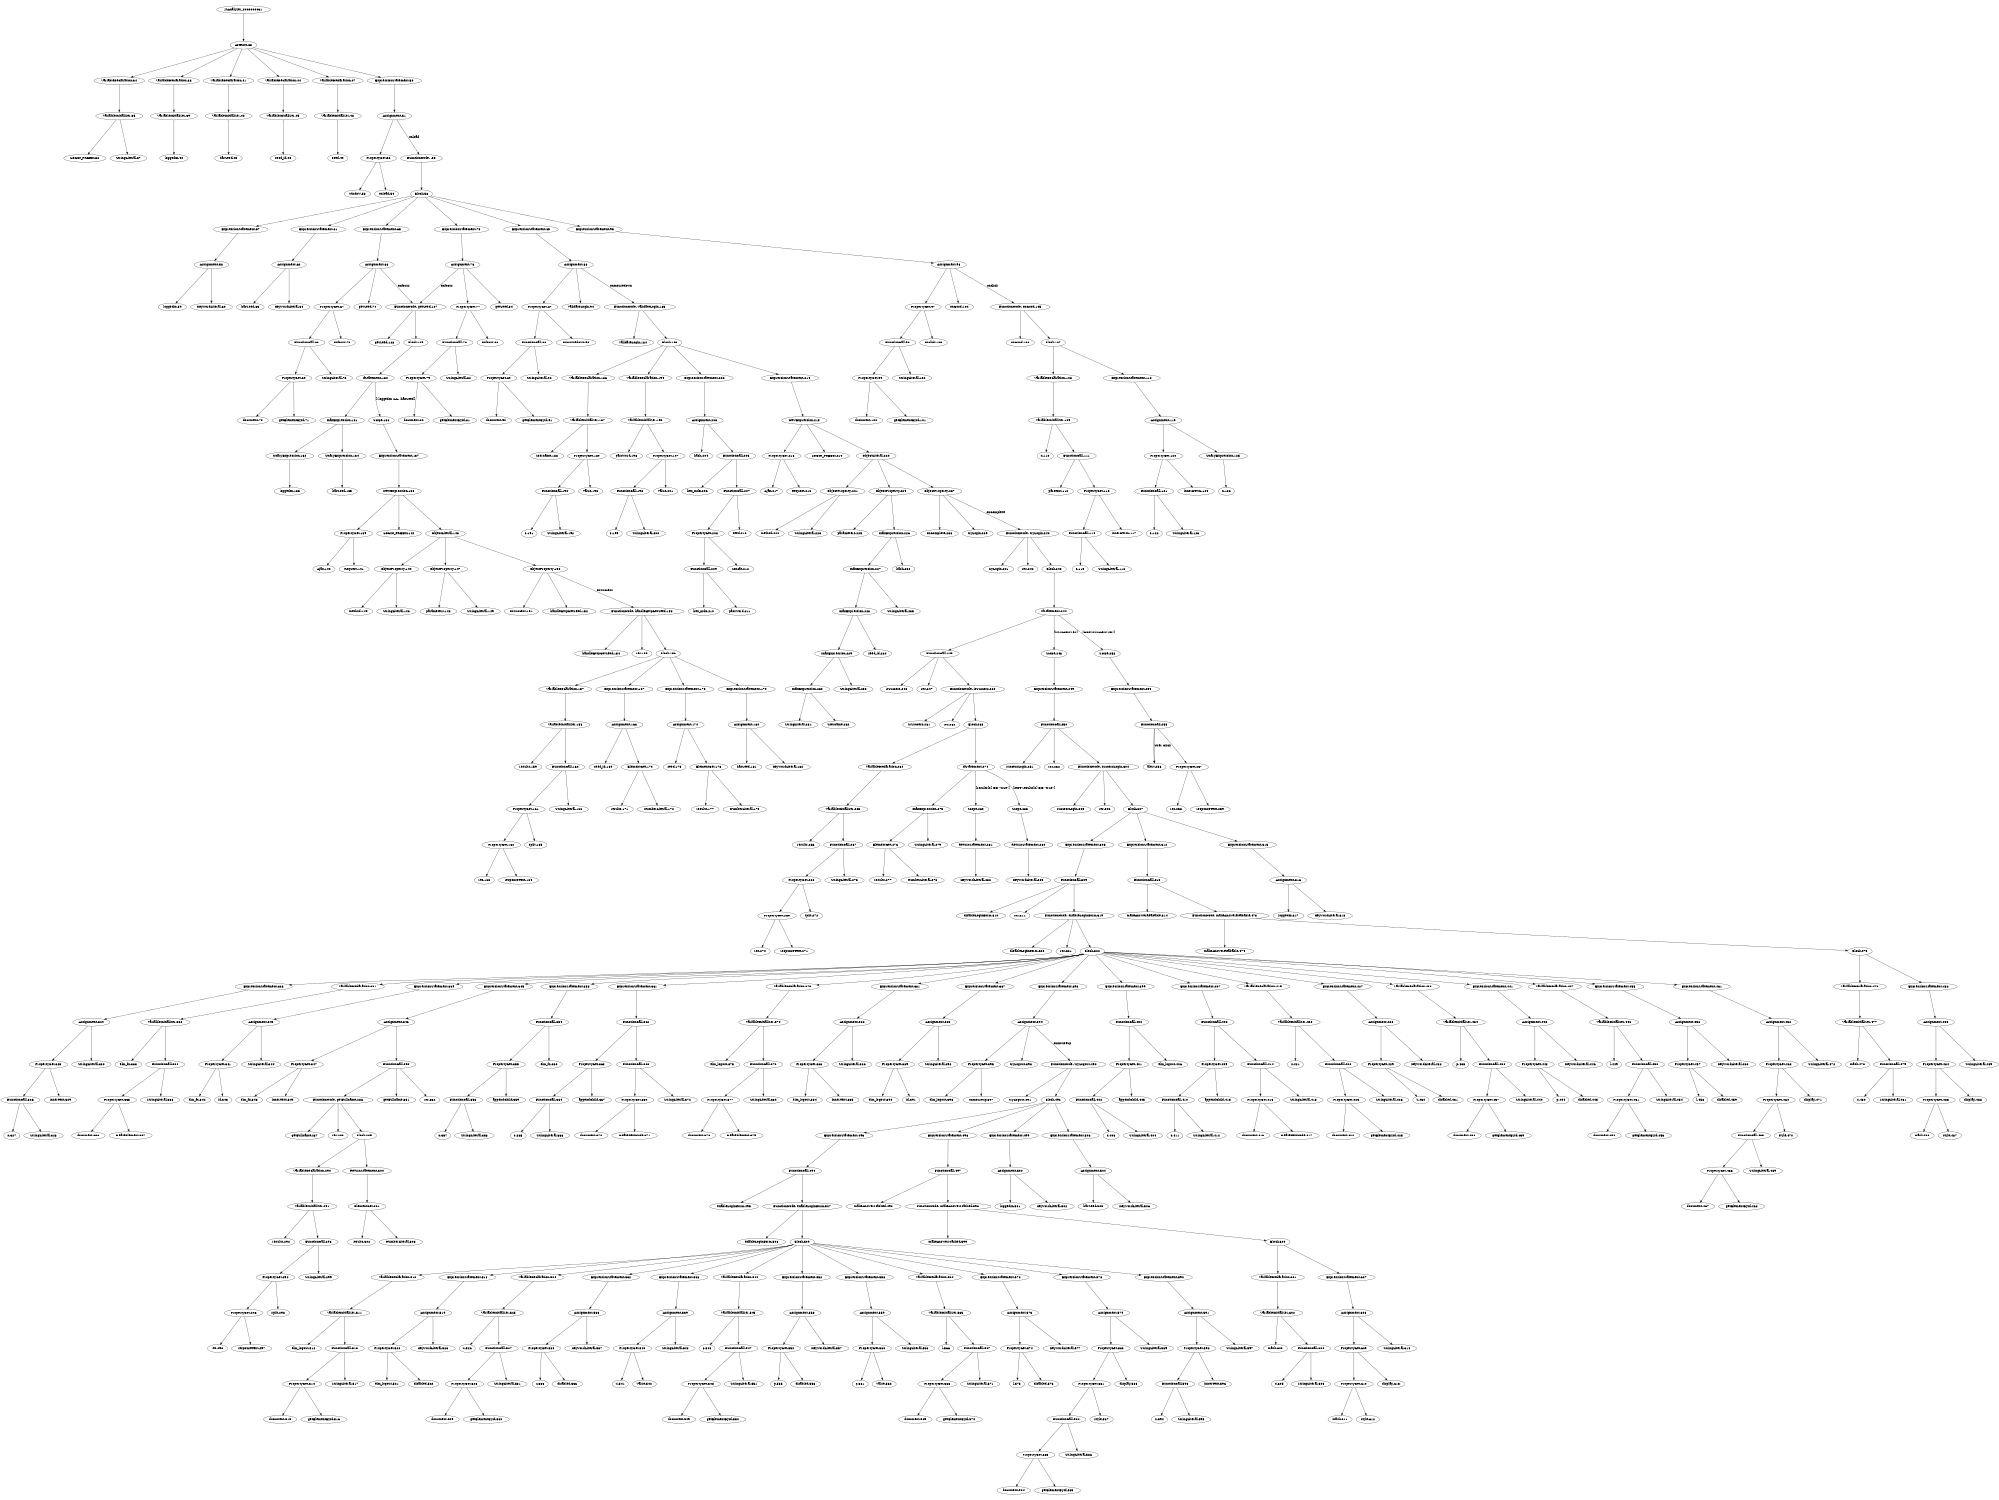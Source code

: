 digraph CallGraph {
size="15.0,10.0";
ratio="0.75";
JSAnalyzer_0000000031;
JSAnalyzer_0000000033[label="AstRoot:33"];
JSAnalyzer_0000000034[label="VariableDeclaration:34"];
JSAnalyzer_0000000035[label="VariableInitializer:35"];
JSAnalyzer_0000000036[label="LOGIN_PREFIX:36"];
JSAnalyzer_0000000037[label="StringLiteral:37"];
JSAnalyzer_0000000038[label="VariableDeclaration:38"];
JSAnalyzer_0000000039[label="VariableInitializer:39"];
JSAnalyzer_0000000040[label="loggedIn:40"];
JSAnalyzer_0000000041[label="VariableDeclaration:41"];
JSAnalyzer_0000000042[label="VariableInitializer:42"];
JSAnalyzer_0000000043[label="hasSeed:43"];
JSAnalyzer_0000000044[label="VariableDeclaration:44"];
JSAnalyzer_0000000045[label="VariableInitializer:45"];
JSAnalyzer_0000000046[label="seed_id:46"];
JSAnalyzer_0000000047[label="VariableDeclaration:47"];
JSAnalyzer_0000000048[label="VariableInitializer:48"];
JSAnalyzer_0000000049[label="seed:49"];
JSAnalyzer_0000000050[label="ExpressionStatement:50"];
JSAnalyzer_0000000051[label="Assignment:51"];
JSAnalyzer_0000000052[label="PropertyGet:52"];
JSAnalyzer_0000000053[label="window:53"];
JSAnalyzer_0000000054[label="onload:54"];
JSAnalyzer_0000000055[label="FunctionNode: :55"];
JSAnalyzer_0000000056[label="Block:56"];
JSAnalyzer_0000000057[label="ExpressionStatement:57"];
JSAnalyzer_0000000058[label="Assignment:58"];
JSAnalyzer_0000000059[label="loggedIn:59"];
JSAnalyzer_0000000060[label="KeywordLiteral:60"];
JSAnalyzer_0000000061[label="ExpressionStatement:61"];
JSAnalyzer_0000000062[label="Assignment:62"];
JSAnalyzer_0000000063[label="hasSeed:63"];
JSAnalyzer_0000000064[label="KeywordLiteral:64"];
JSAnalyzer_0000000065[label="ExpressionStatement:65"];
JSAnalyzer_0000000066[label="Assignment:66"];
JSAnalyzer_0000000067[label="PropertyGet:67"];
JSAnalyzer_0000000068[label="FunctionCall:68"];
JSAnalyzer_0000000069[label="PropertyGet:69"];
JSAnalyzer_0000000070[label="document:70"];
JSAnalyzer_0000000071[label="getElementById:71"];
JSAnalyzer_0000000072[label="StringLiteral:72"];
JSAnalyzer_0000000073[label="onfocus:73"];
JSAnalyzer_0000000074[label="getSeed:74"];
JSAnalyzer_0000000075[label="ExpressionStatement:75"];
JSAnalyzer_0000000076[label="Assignment:76"];
JSAnalyzer_0000000077[label="PropertyGet:77"];
JSAnalyzer_0000000078[label="FunctionCall:78"];
JSAnalyzer_0000000079[label="PropertyGet:79"];
JSAnalyzer_0000000080[label="document:80"];
JSAnalyzer_0000000081[label="getElementById:81"];
JSAnalyzer_0000000082[label="StringLiteral:82"];
JSAnalyzer_0000000083[label="onfocus:83"];
JSAnalyzer_0000000084[label="getSeed:84"];
JSAnalyzer_0000000085[label="ExpressionStatement:85"];
JSAnalyzer_0000000086[label="Assignment:86"];
JSAnalyzer_0000000087[label="PropertyGet:87"];
JSAnalyzer_0000000088[label="FunctionCall:88"];
JSAnalyzer_0000000089[label="PropertyGet:89"];
JSAnalyzer_0000000090[label="document:90"];
JSAnalyzer_0000000091[label="getElementById:91"];
JSAnalyzer_0000000092[label="StringLiteral:92"];
JSAnalyzer_0000000093[label="onmousedown:93"];
JSAnalyzer_0000000094[label="validateLogin:94"];
JSAnalyzer_0000000095[label="ExpressionStatement:95"];
JSAnalyzer_0000000096[label="Assignment:96"];
JSAnalyzer_0000000097[label="PropertyGet:97"];
JSAnalyzer_0000000098[label="FunctionCall:98"];
JSAnalyzer_0000000099[label="PropertyGet:99"];
JSAnalyzer_0000000100[label="document:100"];
JSAnalyzer_0000000101[label="getElementById:101"];
JSAnalyzer_0000000102[label="StringLiteral:102"];
JSAnalyzer_0000000103[label="onclick:103"];
JSAnalyzer_0000000104[label="onGood:104"];
JSAnalyzer_0000000105[label="FunctionNode: onGood:105"];
JSAnalyzer_0000000106[label="onGood:106"];
JSAnalyzer_0000000107[label="Block:107"];
JSAnalyzer_0000000108[label="VariableDeclaration:108"];
JSAnalyzer_0000000109[label="VariableInitializer:109"];
JSAnalyzer_0000000110[label="n:110"];
JSAnalyzer_0000000111[label="FunctionCall:111"];
JSAnalyzer_0000000112[label="parseInt:112"];
JSAnalyzer_0000000113[label="PropertyGet:113"];
JSAnalyzer_0000000114[label="FunctionCall:114"];
JSAnalyzer_0000000115[label="$:115"];
JSAnalyzer_0000000116[label="StringLiteral:116"];
JSAnalyzer_0000000117[label="innerHTML:117"];
JSAnalyzer_0000000118[label="ExpressionStatement:118"];
JSAnalyzer_0000000119[label="Assignment:119"];
JSAnalyzer_0000000120[label="PropertyGet:120"];
JSAnalyzer_0000000121[label="FunctionCall:121"];
JSAnalyzer_0000000122[label="$:122"];
JSAnalyzer_0000000123[label="StringLiteral:123"];
JSAnalyzer_0000000124[label="innerHTML:124"];
JSAnalyzer_0000000125[label="UnaryExpression:125"];
JSAnalyzer_0000000126[label="n:126"];
JSAnalyzer_0000000127[label="FunctionNode: getSeed:127"];
JSAnalyzer_0000000128[label="getSeed:128"];
JSAnalyzer_0000000129[label="Block:129"];
JSAnalyzer_0000000130[label="IfStatement:130"];
JSAnalyzer_0000000131[label="InfixExpression:131"];
JSAnalyzer_0000000132[label="UnaryExpression:132"];
JSAnalyzer_0000000133[label="loggedIn:133"];
JSAnalyzer_0000000134[label="UnaryExpression:134"];
JSAnalyzer_0000000135[label="hasSeed:135"];
JSAnalyzer_0000000136[label="Scope:136"];
JSAnalyzer_0000000137[label="ExpressionStatement:137"];
JSAnalyzer_0000000138[label="NewExpression:138"];
JSAnalyzer_0000000139[label="PropertyGet:139"];
JSAnalyzer_0000000140[label="Ajax:140"];
JSAnalyzer_0000000141[label="Request:141"];
JSAnalyzer_0000000142[label="LOGIN_PREFIX:142"];
JSAnalyzer_0000000143[label="ObjectLiteral:143"];
JSAnalyzer_0000000144[label="ObjectProperty:144"];
JSAnalyzer_0000000145[label="method:145"];
JSAnalyzer_0000000146[label="StringLiteral:146"];
JSAnalyzer_0000000147[label="ObjectProperty:147"];
JSAnalyzer_0000000148[label="parameters:148"];
JSAnalyzer_0000000149[label="StringLiteral:149"];
JSAnalyzer_0000000150[label="ObjectProperty:150"];
JSAnalyzer_0000000151[label="onSuccess:151"];
JSAnalyzer_0000000152[label="handleHttpGetSeed:152"];
JSAnalyzer_0000000153[label="FunctionNode: handleHttpGetSeed:153"];
JSAnalyzer_0000000154[label="handleHttpGetSeed:154"];
JSAnalyzer_0000000155[label="res:155"];
JSAnalyzer_0000000156[label="Block:156"];
JSAnalyzer_0000000157[label="VariableDeclaration:157"];
JSAnalyzer_0000000158[label="VariableInitializer:158"];
JSAnalyzer_0000000159[label="results:159"];
JSAnalyzer_0000000160[label="FunctionCall:160"];
JSAnalyzer_0000000161[label="PropertyGet:161"];
JSAnalyzer_0000000162[label="PropertyGet:162"];
JSAnalyzer_0000000163[label="res:163"];
JSAnalyzer_0000000164[label="responseText:164"];
JSAnalyzer_0000000165[label="split:165"];
JSAnalyzer_0000000166[label="StringLiteral:166"];
JSAnalyzer_0000000167[label="ExpressionStatement:167"];
JSAnalyzer_0000000168[label="Assignment:168"];
JSAnalyzer_0000000169[label="seed_id:169"];
JSAnalyzer_0000000170[label="ElementGet:170"];
JSAnalyzer_0000000171[label="results:171"];
JSAnalyzer_0000000172[label="NumberLiteral:172"];
JSAnalyzer_0000000173[label="ExpressionStatement:173"];
JSAnalyzer_0000000174[label="Assignment:174"];
JSAnalyzer_0000000175[label="seed:175"];
JSAnalyzer_0000000176[label="ElementGet:176"];
JSAnalyzer_0000000177[label="results:177"];
JSAnalyzer_0000000178[label="NumberLiteral:178"];
JSAnalyzer_0000000179[label="ExpressionStatement:179"];
JSAnalyzer_0000000180[label="Assignment:180"];
JSAnalyzer_0000000181[label="hasSeed:181"];
JSAnalyzer_0000000182[label="KeywordLiteral:182"];
JSAnalyzer_0000000183[label="FunctionNode: validateLogin:183"];
JSAnalyzer_0000000184[label="validateLogin:184"];
JSAnalyzer_0000000185[label="Block:185"];
JSAnalyzer_0000000186[label="VariableDeclaration:186"];
JSAnalyzer_0000000187[label="VariableInitializer:187"];
JSAnalyzer_0000000188[label="username:188"];
JSAnalyzer_0000000189[label="PropertyGet:189"];
JSAnalyzer_0000000190[label="FunctionCall:190"];
JSAnalyzer_0000000191[label="$:191"];
JSAnalyzer_0000000192[label="StringLiteral:192"];
JSAnalyzer_0000000193[label="value:193"];
JSAnalyzer_0000000194[label="VariableDeclaration:194"];
JSAnalyzer_0000000195[label="VariableInitializer:195"];
JSAnalyzer_0000000196[label="password:196"];
JSAnalyzer_0000000197[label="PropertyGet:197"];
JSAnalyzer_0000000198[label="FunctionCall:198"];
JSAnalyzer_0000000199[label="$:199"];
JSAnalyzer_0000000200[label="StringLiteral:200"];
JSAnalyzer_0000000201[label="value:201"];
JSAnalyzer_0000000202[label="ExpressionStatement:202"];
JSAnalyzer_0000000203[label="Assignment:203"];
JSAnalyzer_0000000204[label="hash:204"];
JSAnalyzer_0000000205[label="FunctionCall:205"];
JSAnalyzer_0000000206[label="hex_md5:206"];
JSAnalyzer_0000000207[label="FunctionCall:207"];
JSAnalyzer_0000000208[label="PropertyGet:208"];
JSAnalyzer_0000000209[label="FunctionCall:209"];
JSAnalyzer_0000000210[label="hex_md5:210"];
JSAnalyzer_0000000211[label="password:211"];
JSAnalyzer_0000000212[label="concat:212"];
JSAnalyzer_0000000213[label="seed:213"];
JSAnalyzer_0000000214[label="ExpressionStatement:214"];
JSAnalyzer_0000000215[label="NewExpression:215"];
JSAnalyzer_0000000216[label="PropertyGet:216"];
JSAnalyzer_0000000217[label="Ajax:217"];
JSAnalyzer_0000000218[label="Request:218"];
JSAnalyzer_0000000219[label="LOGIN_PREFIX:219"];
JSAnalyzer_0000000220[label="ObjectLiteral:220"];
JSAnalyzer_0000000221[label="ObjectProperty:221"];
JSAnalyzer_0000000222[label="method:222"];
JSAnalyzer_0000000223[label="StringLiteral:223"];
JSAnalyzer_0000000224[label="ObjectProperty:224"];
JSAnalyzer_0000000225[label="parameters:225"];
JSAnalyzer_0000000226[label="InfixExpression:226"];
JSAnalyzer_0000000227[label="InfixExpression:227"];
JSAnalyzer_0000000228[label="InfixExpression:228"];
JSAnalyzer_0000000229[label="InfixExpression:229"];
JSAnalyzer_0000000230[label="InfixExpression:230"];
JSAnalyzer_0000000231[label="StringLiteral:231"];
JSAnalyzer_0000000232[label="username:232"];
JSAnalyzer_0000000233[label="StringLiteral:233"];
JSAnalyzer_0000000234[label="seed_id:234"];
JSAnalyzer_0000000235[label="StringLiteral:235"];
JSAnalyzer_0000000236[label="hash:236"];
JSAnalyzer_0000000237[label="ObjectProperty:237"];
JSAnalyzer_0000000238[label="onComplete:238"];
JSAnalyzer_0000000239[label="tryLogin:239"];
JSAnalyzer_0000000240[label="FunctionNode: tryLogin:240"];
JSAnalyzer_0000000241[label="tryLogin:241"];
JSAnalyzer_0000000242[label="res:242"];
JSAnalyzer_0000000243[label="Block:243"];
JSAnalyzer_0000000244[label="IfStatement:244"];
JSAnalyzer_0000000245[label="FunctionCall:245"];
JSAnalyzer_0000000246[label="isSuccess:246"];
JSAnalyzer_0000000247[label="res:247"];
JSAnalyzer_0000000248[label="Scope:248"];
JSAnalyzer_0000000249[label="ExpressionStatement:249"];
JSAnalyzer_0000000250[label="FunctionCall:250"];
JSAnalyzer_0000000251[label="successLogin:251"];
JSAnalyzer_0000000252[label="res:252"];
JSAnalyzer_0000000253[label="Scope:253"];
JSAnalyzer_0000000254[label="ExpressionStatement:254"];
JSAnalyzer_0000000255[label="FunctionCall:255"];
JSAnalyzer_0000000256[label="alert:256"];
JSAnalyzer_0000000257[label="PropertyGet:257"];
JSAnalyzer_0000000258[label="res:258"];
JSAnalyzer_0000000259[label="responseText:259"];
JSAnalyzer_0000000260[label="FunctionNode: isSuccess:260"];
JSAnalyzer_0000000261[label="isSuccess:261"];
JSAnalyzer_0000000262[label="res:262"];
JSAnalyzer_0000000263[label="Block:263"];
JSAnalyzer_0000000264[label="VariableDeclaration:264"];
JSAnalyzer_0000000265[label="VariableInitializer:265"];
JSAnalyzer_0000000266[label="results:266"];
JSAnalyzer_0000000267[label="FunctionCall:267"];
JSAnalyzer_0000000268[label="PropertyGet:268"];
JSAnalyzer_0000000269[label="PropertyGet:269"];
JSAnalyzer_0000000270[label="res:270"];
JSAnalyzer_0000000271[label="responseText:271"];
JSAnalyzer_0000000272[label="split:272"];
JSAnalyzer_0000000273[label="StringLiteral:273"];
JSAnalyzer_0000000274[label="IfStatement:274"];
JSAnalyzer_0000000275[label="InfixExpression:275"];
JSAnalyzer_0000000276[label="ElementGet:276"];
JSAnalyzer_0000000277[label="results:277"];
JSAnalyzer_0000000278[label="NumberLiteral:278"];
JSAnalyzer_0000000279[label="StringLiteral:279"];
JSAnalyzer_0000000280[label="Scope:280"];
JSAnalyzer_0000000281[label="ReturnStatement:281"];
JSAnalyzer_0000000282[label="KeywordLiteral:282"];
JSAnalyzer_0000000283[label="Scope:283"];
JSAnalyzer_0000000284[label="ReturnStatement:284"];
JSAnalyzer_0000000285[label="KeywordLiteral:285"];
JSAnalyzer_0000000286[label="FunctionNode: getFullname:286"];
JSAnalyzer_0000000287[label="getFullname:287"];
JSAnalyzer_0000000288[label="res:288"];
JSAnalyzer_0000000289[label="Block:289"];
JSAnalyzer_0000000290[label="VariableDeclaration:290"];
JSAnalyzer_0000000291[label="VariableInitializer:291"];
JSAnalyzer_0000000292[label="results:292"];
JSAnalyzer_0000000293[label="FunctionCall:293"];
JSAnalyzer_0000000294[label="PropertyGet:294"];
JSAnalyzer_0000000295[label="PropertyGet:295"];
JSAnalyzer_0000000296[label="res:296"];
JSAnalyzer_0000000297[label="responseText:297"];
JSAnalyzer_0000000298[label="split:298"];
JSAnalyzer_0000000299[label="StringLiteral:299"];
JSAnalyzer_0000000300[label="ReturnStatement:300"];
JSAnalyzer_0000000301[label="ElementGet:301"];
JSAnalyzer_0000000302[label="results:302"];
JSAnalyzer_0000000303[label="NumberLiteral:303"];
JSAnalyzer_0000000304[label="FunctionNode: successLogin:304"];
JSAnalyzer_0000000305[label="successLogin:305"];
JSAnalyzer_0000000306[label="res:306"];
JSAnalyzer_0000000307[label="Block:307"];
JSAnalyzer_0000000308[label="ExpressionStatement:308"];
JSAnalyzer_0000000309[label="FunctionCall:309"];
JSAnalyzer_0000000310[label="disableLoginForm:310"];
JSAnalyzer_0000000311[label="res:311"];
JSAnalyzer_0000000312[label="ExpressionStatement:312"];
JSAnalyzer_0000000313[label="FunctionCall:313"];
JSAnalyzer_0000000314[label="makeAnswerReabable:314"];
JSAnalyzer_0000000315[label="ExpressionStatement:315"];
JSAnalyzer_0000000316[label="Assignment:316"];
JSAnalyzer_0000000317[label="loggedIn:317"];
JSAnalyzer_0000000318[label="KeywordLiteral:318"];
JSAnalyzer_0000000319[label="FunctionNode: disableLoginForm:319"];
JSAnalyzer_0000000320[label="disableLoginForm:320"];
JSAnalyzer_0000000321[label="res:321"];
JSAnalyzer_0000000322[label="Block:322"];
JSAnalyzer_0000000323[label="ExpressionStatement:323"];
JSAnalyzer_0000000324[label="Assignment:324"];
JSAnalyzer_0000000325[label="PropertyGet:325"];
JSAnalyzer_0000000326[label="FunctionCall:326"];
JSAnalyzer_0000000327[label="$:327"];
JSAnalyzer_0000000328[label="StringLiteral:328"];
JSAnalyzer_0000000329[label="innerText:329"];
JSAnalyzer_0000000330[label="StringLiteral:330"];
JSAnalyzer_0000000331[label="VariableDeclaration:331"];
JSAnalyzer_0000000332[label="VariableInitializer:332"];
JSAnalyzer_0000000333[label="elm_fn:333"];
JSAnalyzer_0000000334[label="FunctionCall:334"];
JSAnalyzer_0000000335[label="PropertyGet:335"];
JSAnalyzer_0000000336[label="document:336"];
JSAnalyzer_0000000337[label="createElement:337"];
JSAnalyzer_0000000338[label="StringLiteral:338"];
JSAnalyzer_0000000339[label="ExpressionStatement:339"];
JSAnalyzer_0000000340[label="Assignment:340"];
JSAnalyzer_0000000341[label="PropertyGet:341"];
JSAnalyzer_0000000342[label="elm_fn:342"];
JSAnalyzer_0000000343[label="id:343"];
JSAnalyzer_0000000344[label="StringLiteral:344"];
JSAnalyzer_0000000345[label="ExpressionStatement:345"];
JSAnalyzer_0000000346[label="Assignment:346"];
JSAnalyzer_0000000347[label="PropertyGet:347"];
JSAnalyzer_0000000348[label="elm_fn:348"];
JSAnalyzer_0000000349[label="innerText:349"];
JSAnalyzer_0000000350[label="FunctionCall:350"];
JSAnalyzer_0000000351[label="getFullname:351"];
JSAnalyzer_0000000352[label="res:352"];
JSAnalyzer_0000000353[label="ExpressionStatement:353"];
JSAnalyzer_0000000354[label="FunctionCall:354"];
JSAnalyzer_0000000355[label="PropertyGet:355"];
JSAnalyzer_0000000356[label="FunctionCall:356"];
JSAnalyzer_0000000357[label="$:357"];
JSAnalyzer_0000000358[label="StringLiteral:358"];
JSAnalyzer_0000000359[label="appendChild:359"];
JSAnalyzer_0000000360[label="elm_fn:360"];
JSAnalyzer_0000000361[label="ExpressionStatement:361"];
JSAnalyzer_0000000362[label="FunctionCall:362"];
JSAnalyzer_0000000363[label="PropertyGet:363"];
JSAnalyzer_0000000364[label="FunctionCall:364"];
JSAnalyzer_0000000365[label="$:365"];
JSAnalyzer_0000000366[label="StringLiteral:366"];
JSAnalyzer_0000000367[label="appendChild:367"];
JSAnalyzer_0000000368[label="FunctionCall:368"];
JSAnalyzer_0000000369[label="PropertyGet:369"];
JSAnalyzer_0000000370[label="document:370"];
JSAnalyzer_0000000371[label="createTextNode:371"];
JSAnalyzer_0000000372[label="StringLiteral:372"];
JSAnalyzer_0000000373[label="VariableDeclaration:373"];
JSAnalyzer_0000000374[label="VariableInitializer:374"];
JSAnalyzer_0000000375[label="elm_logout:375"];
JSAnalyzer_0000000376[label="FunctionCall:376"];
JSAnalyzer_0000000377[label="PropertyGet:377"];
JSAnalyzer_0000000378[label="document:378"];
JSAnalyzer_0000000379[label="createElement:379"];
JSAnalyzer_0000000380[label="StringLiteral:380"];
JSAnalyzer_0000000381[label="ExpressionStatement:381"];
JSAnalyzer_0000000382[label="Assignment:382"];
JSAnalyzer_0000000383[label="PropertyGet:383"];
JSAnalyzer_0000000384[label="elm_logout:384"];
JSAnalyzer_0000000385[label="innerText:385"];
JSAnalyzer_0000000386[label="StringLiteral:386"];
JSAnalyzer_0000000387[label="ExpressionStatement:387"];
JSAnalyzer_0000000388[label="Assignment:388"];
JSAnalyzer_0000000389[label="PropertyGet:389"];
JSAnalyzer_0000000390[label="elm_logout:390"];
JSAnalyzer_0000000391[label="id:391"];
JSAnalyzer_0000000392[label="StringLiteral:392"];
JSAnalyzer_0000000393[label="ExpressionStatement:393"];
JSAnalyzer_0000000394[label="Assignment:394"];
JSAnalyzer_0000000395[label="PropertyGet:395"];
JSAnalyzer_0000000396[label="elm_logout:396"];
JSAnalyzer_0000000397[label="onmouseup:397"];
JSAnalyzer_0000000398[label="tryLogout:398"];
JSAnalyzer_0000000399[label="ExpressionStatement:399"];
JSAnalyzer_0000000400[label="FunctionCall:400"];
JSAnalyzer_0000000401[label="PropertyGet:401"];
JSAnalyzer_0000000402[label="FunctionCall:402"];
JSAnalyzer_0000000403[label="$:403"];
JSAnalyzer_0000000404[label="StringLiteral:404"];
JSAnalyzer_0000000405[label="appendChild:405"];
JSAnalyzer_0000000406[label="elm_logout:406"];
JSAnalyzer_0000000407[label="ExpressionStatement:407"];
JSAnalyzer_0000000408[label="FunctionCall:408"];
JSAnalyzer_0000000409[label="PropertyGet:409"];
JSAnalyzer_0000000410[label="FunctionCall:410"];
JSAnalyzer_0000000411[label="$:411"];
JSAnalyzer_0000000412[label="StringLiteral:412"];
JSAnalyzer_0000000413[label="appendChild:413"];
JSAnalyzer_0000000414[label="FunctionCall:414"];
JSAnalyzer_0000000415[label="PropertyGet:415"];
JSAnalyzer_0000000416[label="document:416"];
JSAnalyzer_0000000417[label="createTextNode:417"];
JSAnalyzer_0000000418[label="StringLiteral:418"];
JSAnalyzer_0000000419[label="VariableDeclaration:419"];
JSAnalyzer_0000000420[label="VariableInitializer:420"];
JSAnalyzer_0000000421[label="u:421"];
JSAnalyzer_0000000422[label="FunctionCall:422"];
JSAnalyzer_0000000423[label="PropertyGet:423"];
JSAnalyzer_0000000424[label="document:424"];
JSAnalyzer_0000000425[label="getElementById:425"];
JSAnalyzer_0000000426[label="StringLiteral:426"];
JSAnalyzer_0000000427[label="ExpressionStatement:427"];
JSAnalyzer_0000000428[label="Assignment:428"];
JSAnalyzer_0000000429[label="PropertyGet:429"];
JSAnalyzer_0000000430[label="u:430"];
JSAnalyzer_0000000431[label="disabled:431"];
JSAnalyzer_0000000432[label="KeywordLiteral:432"];
JSAnalyzer_0000000433[label="VariableDeclaration:433"];
JSAnalyzer_0000000434[label="VariableInitializer:434"];
JSAnalyzer_0000000435[label="p:435"];
JSAnalyzer_0000000436[label="FunctionCall:436"];
JSAnalyzer_0000000437[label="PropertyGet:437"];
JSAnalyzer_0000000438[label="document:438"];
JSAnalyzer_0000000439[label="getElementById:439"];
JSAnalyzer_0000000440[label="StringLiteral:440"];
JSAnalyzer_0000000441[label="ExpressionStatement:441"];
JSAnalyzer_0000000442[label="Assignment:442"];
JSAnalyzer_0000000443[label="PropertyGet:443"];
JSAnalyzer_0000000444[label="p:444"];
JSAnalyzer_0000000445[label="disabled:445"];
JSAnalyzer_0000000446[label="KeywordLiteral:446"];
JSAnalyzer_0000000447[label="VariableDeclaration:447"];
JSAnalyzer_0000000448[label="VariableInitializer:448"];
JSAnalyzer_0000000449[label="l:449"];
JSAnalyzer_0000000450[label="FunctionCall:450"];
JSAnalyzer_0000000451[label="PropertyGet:451"];
JSAnalyzer_0000000452[label="document:452"];
JSAnalyzer_0000000453[label="getElementById:453"];
JSAnalyzer_0000000454[label="StringLiteral:454"];
JSAnalyzer_0000000455[label="ExpressionStatement:455"];
JSAnalyzer_0000000456[label="Assignment:456"];
JSAnalyzer_0000000457[label="PropertyGet:457"];
JSAnalyzer_0000000458[label="l:458"];
JSAnalyzer_0000000459[label="disabled:459"];
JSAnalyzer_0000000460[label="KeywordLiteral:460"];
JSAnalyzer_0000000461[label="ExpressionStatement:461"];
JSAnalyzer_0000000462[label="Assignment:462"];
JSAnalyzer_0000000463[label="PropertyGet:463"];
JSAnalyzer_0000000464[label="PropertyGet:464"];
JSAnalyzer_0000000465[label="FunctionCall:465"];
JSAnalyzer_0000000466[label="PropertyGet:466"];
JSAnalyzer_0000000467[label="document:467"];
JSAnalyzer_0000000468[label="getElementById:468"];
JSAnalyzer_0000000469[label="StringLiteral:469"];
JSAnalyzer_0000000470[label="style:470"];
JSAnalyzer_0000000471[label="display:471"];
JSAnalyzer_0000000472[label="StringLiteral:472"];
JSAnalyzer_0000000473[label="FunctionNode: makeAnswerReabable:473"];
JSAnalyzer_0000000474[label="makeAnswerReabable:474"];
JSAnalyzer_0000000475[label="Block:475"];
JSAnalyzer_0000000476[label="VariableDeclaration:476"];
JSAnalyzer_0000000477[label="VariableInitializer:477"];
JSAnalyzer_0000000478[label="mask:478"];
JSAnalyzer_0000000479[label="FunctionCall:479"];
JSAnalyzer_0000000480[label="$:480"];
JSAnalyzer_0000000481[label="StringLiteral:481"];
JSAnalyzer_0000000482[label="ExpressionStatement:482"];
JSAnalyzer_0000000483[label="Assignment:483"];
JSAnalyzer_0000000484[label="PropertyGet:484"];
JSAnalyzer_0000000485[label="PropertyGet:485"];
JSAnalyzer_0000000486[label="mask:486"];
JSAnalyzer_0000000487[label="style:487"];
JSAnalyzer_0000000488[label="display:488"];
JSAnalyzer_0000000489[label="StringLiteral:489"];
JSAnalyzer_0000000490[label="FunctionNode: tryLogout:490"];
JSAnalyzer_0000000491[label="tryLogout:491"];
JSAnalyzer_0000000492[label="Block:492"];
JSAnalyzer_0000000493[label="ExpressionStatement:493"];
JSAnalyzer_0000000494[label="FunctionCall:494"];
JSAnalyzer_0000000495[label="enableLoginForm:495"];
JSAnalyzer_0000000496[label="ExpressionStatement:496"];
JSAnalyzer_0000000497[label="FunctionCall:497"];
JSAnalyzer_0000000498[label="makeAnswerMasked:498"];
JSAnalyzer_0000000499[label="ExpressionStatement:499"];
JSAnalyzer_0000000500[label="Assignment:500"];
JSAnalyzer_0000000501[label="loggedIn:501"];
JSAnalyzer_0000000502[label="KeywordLiteral:502"];
JSAnalyzer_0000000503[label="ExpressionStatement:503"];
JSAnalyzer_0000000504[label="Assignment:504"];
JSAnalyzer_0000000505[label="hasSeed:505"];
JSAnalyzer_0000000506[label="KeywordLiteral:506"];
JSAnalyzer_0000000507[label="FunctionNode: enableLoginForm:507"];
JSAnalyzer_0000000508[label="enableLoginForm:508"];
JSAnalyzer_0000000509[label="Block:509"];
JSAnalyzer_0000000510[label="VariableDeclaration:510"];
JSAnalyzer_0000000511[label="VariableInitializer:511"];
JSAnalyzer_0000000512[label="elm_logout:512"];
JSAnalyzer_0000000513[label="FunctionCall:513"];
JSAnalyzer_0000000514[label="PropertyGet:514"];
JSAnalyzer_0000000515[label="document:515"];
JSAnalyzer_0000000516[label="getElementById:516"];
JSAnalyzer_0000000517[label="StringLiteral:517"];
JSAnalyzer_0000000518[label="ExpressionStatement:518"];
JSAnalyzer_0000000519[label="Assignment:519"];
JSAnalyzer_0000000520[label="PropertyGet:520"];
JSAnalyzer_0000000521[label="elm_logout:521"];
JSAnalyzer_0000000522[label="disabled:522"];
JSAnalyzer_0000000523[label="KeywordLiteral:523"];
JSAnalyzer_0000000524[label="VariableDeclaration:524"];
JSAnalyzer_0000000525[label="VariableInitializer:525"];
JSAnalyzer_0000000526[label="u:526"];
JSAnalyzer_0000000527[label="FunctionCall:527"];
JSAnalyzer_0000000528[label="PropertyGet:528"];
JSAnalyzer_0000000529[label="document:529"];
JSAnalyzer_0000000530[label="getElementById:530"];
JSAnalyzer_0000000531[label="StringLiteral:531"];
JSAnalyzer_0000000532[label="ExpressionStatement:532"];
JSAnalyzer_0000000533[label="Assignment:533"];
JSAnalyzer_0000000534[label="PropertyGet:534"];
JSAnalyzer_0000000535[label="u:535"];
JSAnalyzer_0000000536[label="disabled:536"];
JSAnalyzer_0000000537[label="KeywordLiteral:537"];
JSAnalyzer_0000000538[label="ExpressionStatement:538"];
JSAnalyzer_0000000539[label="Assignment:539"];
JSAnalyzer_0000000540[label="PropertyGet:540"];
JSAnalyzer_0000000541[label="u:541"];
JSAnalyzer_0000000542[label="value:542"];
JSAnalyzer_0000000543[label="StringLiteral:543"];
JSAnalyzer_0000000544[label="VariableDeclaration:544"];
JSAnalyzer_0000000545[label="VariableInitializer:545"];
JSAnalyzer_0000000546[label="p:546"];
JSAnalyzer_0000000547[label="FunctionCall:547"];
JSAnalyzer_0000000548[label="PropertyGet:548"];
JSAnalyzer_0000000549[label="document:549"];
JSAnalyzer_0000000550[label="getElementById:550"];
JSAnalyzer_0000000551[label="StringLiteral:551"];
JSAnalyzer_0000000552[label="ExpressionStatement:552"];
JSAnalyzer_0000000553[label="Assignment:553"];
JSAnalyzer_0000000554[label="PropertyGet:554"];
JSAnalyzer_0000000555[label="p:555"];
JSAnalyzer_0000000556[label="disabled:556"];
JSAnalyzer_0000000557[label="KeywordLiteral:557"];
JSAnalyzer_0000000558[label="ExpressionStatement:558"];
JSAnalyzer_0000000559[label="Assignment:559"];
JSAnalyzer_0000000560[label="PropertyGet:560"];
JSAnalyzer_0000000561[label="p:561"];
JSAnalyzer_0000000562[label="value:562"];
JSAnalyzer_0000000563[label="StringLiteral:563"];
JSAnalyzer_0000000564[label="VariableDeclaration:564"];
JSAnalyzer_0000000565[label="VariableInitializer:565"];
JSAnalyzer_0000000566[label="l:566"];
JSAnalyzer_0000000567[label="FunctionCall:567"];
JSAnalyzer_0000000568[label="PropertyGet:568"];
JSAnalyzer_0000000569[label="document:569"];
JSAnalyzer_0000000570[label="getElementById:570"];
JSAnalyzer_0000000571[label="StringLiteral:571"];
JSAnalyzer_0000000572[label="ExpressionStatement:572"];
JSAnalyzer_0000000573[label="Assignment:573"];
JSAnalyzer_0000000574[label="PropertyGet:574"];
JSAnalyzer_0000000575[label="l:575"];
JSAnalyzer_0000000576[label="disabled:576"];
JSAnalyzer_0000000577[label="KeywordLiteral:577"];
JSAnalyzer_0000000578[label="ExpressionStatement:578"];
JSAnalyzer_0000000579[label="Assignment:579"];
JSAnalyzer_0000000580[label="PropertyGet:580"];
JSAnalyzer_0000000581[label="PropertyGet:581"];
JSAnalyzer_0000000582[label="FunctionCall:582"];
JSAnalyzer_0000000583[label="PropertyGet:583"];
JSAnalyzer_0000000584[label="document:584"];
JSAnalyzer_0000000585[label="getElementById:585"];
JSAnalyzer_0000000586[label="StringLiteral:586"];
JSAnalyzer_0000000587[label="style:587"];
JSAnalyzer_0000000588[label="display:588"];
JSAnalyzer_0000000589[label="StringLiteral:589"];
JSAnalyzer_0000000590[label="ExpressionStatement:590"];
JSAnalyzer_0000000591[label="Assignment:591"];
JSAnalyzer_0000000592[label="PropertyGet:592"];
JSAnalyzer_0000000593[label="FunctionCall:593"];
JSAnalyzer_0000000594[label="$:594"];
JSAnalyzer_0000000595[label="StringLiteral:595"];
JSAnalyzer_0000000596[label="innerText:596"];
JSAnalyzer_0000000597[label="StringLiteral:597"];
JSAnalyzer_0000000598[label="FunctionNode: makeAnswerMasked:598"];
JSAnalyzer_0000000599[label="makeAnswerMasked:599"];
JSAnalyzer_0000000600[label="Block:600"];
JSAnalyzer_0000000601[label="VariableDeclaration:601"];
JSAnalyzer_0000000602[label="VariableInitializer:602"];
JSAnalyzer_0000000603[label="mask:603"];
JSAnalyzer_0000000604[label="FunctionCall:604"];
JSAnalyzer_0000000605[label="$:605"];
JSAnalyzer_0000000606[label="StringLiteral:606"];
JSAnalyzer_0000000607[label="ExpressionStatement:607"];
JSAnalyzer_0000000608[label="Assignment:608"];
JSAnalyzer_0000000609[label="PropertyGet:609"];
JSAnalyzer_0000000610[label="PropertyGet:610"];
JSAnalyzer_0000000611[label="mask:611"];
JSAnalyzer_0000000612[label="style:612"];
JSAnalyzer_0000000613[label="display:613"];
JSAnalyzer_0000000614[label="StringLiteral:614"];
JSAnalyzer_0000000031 -> JSAnalyzer_0000000033[label=""];
JSAnalyzer_0000000033 -> JSAnalyzer_0000000034[label=""];
JSAnalyzer_0000000034 -> JSAnalyzer_0000000035[label=""];
JSAnalyzer_0000000035 -> JSAnalyzer_0000000036[label=""];
JSAnalyzer_0000000035 -> JSAnalyzer_0000000037[label=""];
JSAnalyzer_0000000033 -> JSAnalyzer_0000000038[label=""];
JSAnalyzer_0000000038 -> JSAnalyzer_0000000039[label=""];
JSAnalyzer_0000000039 -> JSAnalyzer_0000000040[label=""];
JSAnalyzer_0000000033 -> JSAnalyzer_0000000041[label=""];
JSAnalyzer_0000000041 -> JSAnalyzer_0000000042[label=""];
JSAnalyzer_0000000042 -> JSAnalyzer_0000000043[label=""];
JSAnalyzer_0000000033 -> JSAnalyzer_0000000044[label=""];
JSAnalyzer_0000000044 -> JSAnalyzer_0000000045[label=""];
JSAnalyzer_0000000045 -> JSAnalyzer_0000000046[label=""];
JSAnalyzer_0000000033 -> JSAnalyzer_0000000047[label=""];
JSAnalyzer_0000000047 -> JSAnalyzer_0000000048[label=""];
JSAnalyzer_0000000048 -> JSAnalyzer_0000000049[label=""];
JSAnalyzer_0000000033 -> JSAnalyzer_0000000050[label=""];
JSAnalyzer_0000000050 -> JSAnalyzer_0000000051[label=""];
JSAnalyzer_0000000051 -> JSAnalyzer_0000000052[label=""];
JSAnalyzer_0000000052 -> JSAnalyzer_0000000053[label=""];
JSAnalyzer_0000000052 -> JSAnalyzer_0000000054[label=""];
JSAnalyzer_0000000055 -> JSAnalyzer_0000000056[label=""];
JSAnalyzer_0000000056 -> JSAnalyzer_0000000057[label=""];
JSAnalyzer_0000000057 -> JSAnalyzer_0000000058[label=""];
JSAnalyzer_0000000058 -> JSAnalyzer_0000000059[label=""];
JSAnalyzer_0000000058 -> JSAnalyzer_0000000060[label=""];
JSAnalyzer_0000000056 -> JSAnalyzer_0000000061[label=""];
JSAnalyzer_0000000061 -> JSAnalyzer_0000000062[label=""];
JSAnalyzer_0000000062 -> JSAnalyzer_0000000063[label=""];
JSAnalyzer_0000000062 -> JSAnalyzer_0000000064[label=""];
JSAnalyzer_0000000056 -> JSAnalyzer_0000000065[label=""];
JSAnalyzer_0000000065 -> JSAnalyzer_0000000066[label=""];
JSAnalyzer_0000000066 -> JSAnalyzer_0000000067[label=""];
JSAnalyzer_0000000067 -> JSAnalyzer_0000000068[label=""];
JSAnalyzer_0000000068 -> JSAnalyzer_0000000069[label=""];
JSAnalyzer_0000000069 -> JSAnalyzer_0000000070[label=""];
JSAnalyzer_0000000069 -> JSAnalyzer_0000000071[label=""];
JSAnalyzer_0000000068 -> JSAnalyzer_0000000072[label=""];
JSAnalyzer_0000000067 -> JSAnalyzer_0000000073[label=""];
JSAnalyzer_0000000066 -> JSAnalyzer_0000000074[label=""];
JSAnalyzer_0000000056 -> JSAnalyzer_0000000075[label=""];
JSAnalyzer_0000000075 -> JSAnalyzer_0000000076[label=""];
JSAnalyzer_0000000076 -> JSAnalyzer_0000000077[label=""];
JSAnalyzer_0000000077 -> JSAnalyzer_0000000078[label=""];
JSAnalyzer_0000000078 -> JSAnalyzer_0000000079[label=""];
JSAnalyzer_0000000079 -> JSAnalyzer_0000000080[label=""];
JSAnalyzer_0000000079 -> JSAnalyzer_0000000081[label=""];
JSAnalyzer_0000000078 -> JSAnalyzer_0000000082[label=""];
JSAnalyzer_0000000077 -> JSAnalyzer_0000000083[label=""];
JSAnalyzer_0000000076 -> JSAnalyzer_0000000084[label=""];
JSAnalyzer_0000000056 -> JSAnalyzer_0000000085[label=""];
JSAnalyzer_0000000085 -> JSAnalyzer_0000000086[label=""];
JSAnalyzer_0000000086 -> JSAnalyzer_0000000087[label=""];
JSAnalyzer_0000000087 -> JSAnalyzer_0000000088[label=""];
JSAnalyzer_0000000088 -> JSAnalyzer_0000000089[label=""];
JSAnalyzer_0000000089 -> JSAnalyzer_0000000090[label=""];
JSAnalyzer_0000000089 -> JSAnalyzer_0000000091[label=""];
JSAnalyzer_0000000088 -> JSAnalyzer_0000000092[label=""];
JSAnalyzer_0000000087 -> JSAnalyzer_0000000093[label=""];
JSAnalyzer_0000000086 -> JSAnalyzer_0000000094[label=""];
JSAnalyzer_0000000056 -> JSAnalyzer_0000000095[label=""];
JSAnalyzer_0000000095 -> JSAnalyzer_0000000096[label=""];
JSAnalyzer_0000000096 -> JSAnalyzer_0000000097[label=""];
JSAnalyzer_0000000097 -> JSAnalyzer_0000000098[label=""];
JSAnalyzer_0000000098 -> JSAnalyzer_0000000099[label=""];
JSAnalyzer_0000000099 -> JSAnalyzer_0000000100[label=""];
JSAnalyzer_0000000099 -> JSAnalyzer_0000000101[label=""];
JSAnalyzer_0000000098 -> JSAnalyzer_0000000102[label=""];
JSAnalyzer_0000000097 -> JSAnalyzer_0000000103[label=""];
JSAnalyzer_0000000096 -> JSAnalyzer_0000000104[label=""];
JSAnalyzer_0000000105 -> JSAnalyzer_0000000106[label=""];
JSAnalyzer_0000000105 -> JSAnalyzer_0000000107[label=""];
JSAnalyzer_0000000107 -> JSAnalyzer_0000000108[label=""];
JSAnalyzer_0000000108 -> JSAnalyzer_0000000109[label=""];
JSAnalyzer_0000000109 -> JSAnalyzer_0000000110[label=""];
JSAnalyzer_0000000109 -> JSAnalyzer_0000000111[label=""];
JSAnalyzer_0000000111 -> JSAnalyzer_0000000112[label=""];
JSAnalyzer_0000000111 -> JSAnalyzer_0000000113[label=""];
JSAnalyzer_0000000113 -> JSAnalyzer_0000000114[label=""];
JSAnalyzer_0000000114 -> JSAnalyzer_0000000115[label=""];
JSAnalyzer_0000000114 -> JSAnalyzer_0000000116[label=""];
JSAnalyzer_0000000113 -> JSAnalyzer_0000000117[label=""];
JSAnalyzer_0000000107 -> JSAnalyzer_0000000118[label=""];
JSAnalyzer_0000000118 -> JSAnalyzer_0000000119[label=""];
JSAnalyzer_0000000119 -> JSAnalyzer_0000000120[label=""];
JSAnalyzer_0000000120 -> JSAnalyzer_0000000121[label=""];
JSAnalyzer_0000000121 -> JSAnalyzer_0000000122[label=""];
JSAnalyzer_0000000121 -> JSAnalyzer_0000000123[label=""];
JSAnalyzer_0000000120 -> JSAnalyzer_0000000124[label=""];
JSAnalyzer_0000000119 -> JSAnalyzer_0000000125[label=""];
JSAnalyzer_0000000125 -> JSAnalyzer_0000000126[label=""];
JSAnalyzer_0000000127 -> JSAnalyzer_0000000128[label=""];
JSAnalyzer_0000000127 -> JSAnalyzer_0000000129[label=""];
JSAnalyzer_0000000129 -> JSAnalyzer_0000000130[label=""];
JSAnalyzer_0000000130 -> JSAnalyzer_0000000131[label=""];
JSAnalyzer_0000000131 -> JSAnalyzer_0000000132[label=""];
JSAnalyzer_0000000132 -> JSAnalyzer_0000000133[label=""];
JSAnalyzer_0000000131 -> JSAnalyzer_0000000134[label=""];
JSAnalyzer_0000000134 -> JSAnalyzer_0000000135[label=""];
JSAnalyzer_0000000130 -> JSAnalyzer_0000000136[label="[!loggedIn && !hasSeed]"];
JSAnalyzer_0000000136 -> JSAnalyzer_0000000137[label=""];
JSAnalyzer_0000000137 -> JSAnalyzer_0000000138[label=""];
JSAnalyzer_0000000138 -> JSAnalyzer_0000000139[label=""];
JSAnalyzer_0000000139 -> JSAnalyzer_0000000140[label=""];
JSAnalyzer_0000000139 -> JSAnalyzer_0000000141[label=""];
JSAnalyzer_0000000138 -> JSAnalyzer_0000000142[label=""];
JSAnalyzer_0000000138 -> JSAnalyzer_0000000143[label=""];
JSAnalyzer_0000000143 -> JSAnalyzer_0000000144[label=""];
JSAnalyzer_0000000144 -> JSAnalyzer_0000000145[label=""];
JSAnalyzer_0000000144 -> JSAnalyzer_0000000146[label=""];
JSAnalyzer_0000000143 -> JSAnalyzer_0000000147[label=""];
JSAnalyzer_0000000147 -> JSAnalyzer_0000000148[label=""];
JSAnalyzer_0000000147 -> JSAnalyzer_0000000149[label=""];
JSAnalyzer_0000000143 -> JSAnalyzer_0000000150[label=""];
JSAnalyzer_0000000150 -> JSAnalyzer_0000000151[label=""];
JSAnalyzer_0000000150 -> JSAnalyzer_0000000152[label=""];
JSAnalyzer_0000000153 -> JSAnalyzer_0000000154[label=""];
JSAnalyzer_0000000153 -> JSAnalyzer_0000000155[label=""];
JSAnalyzer_0000000153 -> JSAnalyzer_0000000156[label=""];
JSAnalyzer_0000000156 -> JSAnalyzer_0000000157[label=""];
JSAnalyzer_0000000157 -> JSAnalyzer_0000000158[label=""];
JSAnalyzer_0000000158 -> JSAnalyzer_0000000159[label=""];
JSAnalyzer_0000000158 -> JSAnalyzer_0000000160[label=""];
JSAnalyzer_0000000160 -> JSAnalyzer_0000000161[label=""];
JSAnalyzer_0000000161 -> JSAnalyzer_0000000162[label=""];
JSAnalyzer_0000000162 -> JSAnalyzer_0000000163[label=""];
JSAnalyzer_0000000162 -> JSAnalyzer_0000000164[label=""];
JSAnalyzer_0000000161 -> JSAnalyzer_0000000165[label=""];
JSAnalyzer_0000000160 -> JSAnalyzer_0000000166[label=""];
JSAnalyzer_0000000156 -> JSAnalyzer_0000000167[label=""];
JSAnalyzer_0000000167 -> JSAnalyzer_0000000168[label=""];
JSAnalyzer_0000000168 -> JSAnalyzer_0000000169[label=""];
JSAnalyzer_0000000168 -> JSAnalyzer_0000000170[label=""];
JSAnalyzer_0000000170 -> JSAnalyzer_0000000171[label=""];
JSAnalyzer_0000000170 -> JSAnalyzer_0000000172[label=""];
JSAnalyzer_0000000156 -> JSAnalyzer_0000000173[label=""];
JSAnalyzer_0000000173 -> JSAnalyzer_0000000174[label=""];
JSAnalyzer_0000000174 -> JSAnalyzer_0000000175[label=""];
JSAnalyzer_0000000174 -> JSAnalyzer_0000000176[label=""];
JSAnalyzer_0000000176 -> JSAnalyzer_0000000177[label=""];
JSAnalyzer_0000000176 -> JSAnalyzer_0000000178[label=""];
JSAnalyzer_0000000156 -> JSAnalyzer_0000000179[label=""];
JSAnalyzer_0000000179 -> JSAnalyzer_0000000180[label=""];
JSAnalyzer_0000000180 -> JSAnalyzer_0000000181[label=""];
JSAnalyzer_0000000180 -> JSAnalyzer_0000000182[label=""];
JSAnalyzer_0000000183 -> JSAnalyzer_0000000184[label=""];
JSAnalyzer_0000000183 -> JSAnalyzer_0000000185[label=""];
JSAnalyzer_0000000185 -> JSAnalyzer_0000000186[label=""];
JSAnalyzer_0000000186 -> JSAnalyzer_0000000187[label=""];
JSAnalyzer_0000000187 -> JSAnalyzer_0000000188[label=""];
JSAnalyzer_0000000187 -> JSAnalyzer_0000000189[label=""];
JSAnalyzer_0000000189 -> JSAnalyzer_0000000190[label=""];
JSAnalyzer_0000000190 -> JSAnalyzer_0000000191[label=""];
JSAnalyzer_0000000190 -> JSAnalyzer_0000000192[label=""];
JSAnalyzer_0000000189 -> JSAnalyzer_0000000193[label=""];
JSAnalyzer_0000000185 -> JSAnalyzer_0000000194[label=""];
JSAnalyzer_0000000194 -> JSAnalyzer_0000000195[label=""];
JSAnalyzer_0000000195 -> JSAnalyzer_0000000196[label=""];
JSAnalyzer_0000000195 -> JSAnalyzer_0000000197[label=""];
JSAnalyzer_0000000197 -> JSAnalyzer_0000000198[label=""];
JSAnalyzer_0000000198 -> JSAnalyzer_0000000199[label=""];
JSAnalyzer_0000000198 -> JSAnalyzer_0000000200[label=""];
JSAnalyzer_0000000197 -> JSAnalyzer_0000000201[label=""];
JSAnalyzer_0000000185 -> JSAnalyzer_0000000202[label=""];
JSAnalyzer_0000000202 -> JSAnalyzer_0000000203[label=""];
JSAnalyzer_0000000203 -> JSAnalyzer_0000000204[label=""];
JSAnalyzer_0000000203 -> JSAnalyzer_0000000205[label=""];
JSAnalyzer_0000000205 -> JSAnalyzer_0000000206[label=""];
JSAnalyzer_0000000205 -> JSAnalyzer_0000000207[label=""];
JSAnalyzer_0000000207 -> JSAnalyzer_0000000208[label=""];
JSAnalyzer_0000000208 -> JSAnalyzer_0000000209[label=""];
JSAnalyzer_0000000209 -> JSAnalyzer_0000000210[label=""];
JSAnalyzer_0000000209 -> JSAnalyzer_0000000211[label=""];
JSAnalyzer_0000000208 -> JSAnalyzer_0000000212[label=""];
JSAnalyzer_0000000207 -> JSAnalyzer_0000000213[label=""];
JSAnalyzer_0000000185 -> JSAnalyzer_0000000214[label=""];
JSAnalyzer_0000000214 -> JSAnalyzer_0000000215[label=""];
JSAnalyzer_0000000215 -> JSAnalyzer_0000000216[label=""];
JSAnalyzer_0000000216 -> JSAnalyzer_0000000217[label=""];
JSAnalyzer_0000000216 -> JSAnalyzer_0000000218[label=""];
JSAnalyzer_0000000215 -> JSAnalyzer_0000000219[label=""];
JSAnalyzer_0000000215 -> JSAnalyzer_0000000220[label=""];
JSAnalyzer_0000000220 -> JSAnalyzer_0000000221[label=""];
JSAnalyzer_0000000221 -> JSAnalyzer_0000000222[label=""];
JSAnalyzer_0000000221 -> JSAnalyzer_0000000223[label=""];
JSAnalyzer_0000000220 -> JSAnalyzer_0000000224[label=""];
JSAnalyzer_0000000224 -> JSAnalyzer_0000000225[label=""];
JSAnalyzer_0000000224 -> JSAnalyzer_0000000226[label=""];
JSAnalyzer_0000000226 -> JSAnalyzer_0000000227[label=""];
JSAnalyzer_0000000227 -> JSAnalyzer_0000000228[label=""];
JSAnalyzer_0000000228 -> JSAnalyzer_0000000229[label=""];
JSAnalyzer_0000000229 -> JSAnalyzer_0000000230[label=""];
JSAnalyzer_0000000230 -> JSAnalyzer_0000000231[label=""];
JSAnalyzer_0000000230 -> JSAnalyzer_0000000232[label=""];
JSAnalyzer_0000000229 -> JSAnalyzer_0000000233[label=""];
JSAnalyzer_0000000228 -> JSAnalyzer_0000000234[label=""];
JSAnalyzer_0000000227 -> JSAnalyzer_0000000235[label=""];
JSAnalyzer_0000000226 -> JSAnalyzer_0000000236[label=""];
JSAnalyzer_0000000220 -> JSAnalyzer_0000000237[label=""];
JSAnalyzer_0000000237 -> JSAnalyzer_0000000238[label=""];
JSAnalyzer_0000000237 -> JSAnalyzer_0000000239[label=""];
JSAnalyzer_0000000240 -> JSAnalyzer_0000000241[label=""];
JSAnalyzer_0000000240 -> JSAnalyzer_0000000242[label=""];
JSAnalyzer_0000000240 -> JSAnalyzer_0000000243[label=""];
JSAnalyzer_0000000243 -> JSAnalyzer_0000000244[label=""];
JSAnalyzer_0000000244 -> JSAnalyzer_0000000245[label=""];
JSAnalyzer_0000000245 -> JSAnalyzer_0000000246[label=""];
JSAnalyzer_0000000245 -> JSAnalyzer_0000000247[label=""];
JSAnalyzer_0000000244 -> JSAnalyzer_0000000248[label="[isSuccess(res)]"];
JSAnalyzer_0000000248 -> JSAnalyzer_0000000249[label=""];
JSAnalyzer_0000000249 -> JSAnalyzer_0000000250[label=""];
JSAnalyzer_0000000250 -> JSAnalyzer_0000000251[label=""];
JSAnalyzer_0000000250 -> JSAnalyzer_0000000252[label=""];
JSAnalyzer_0000000244 -> JSAnalyzer_0000000253[label="[NOT isSuccess(res)]"];
JSAnalyzer_0000000253 -> JSAnalyzer_0000000254[label=""];
JSAnalyzer_0000000254 -> JSAnalyzer_0000000255[label=""];
JSAnalyzer_0000000255 -> JSAnalyzer_0000000256[label=""];
JSAnalyzer_0000000255 -> JSAnalyzer_0000000257[label=""];
JSAnalyzer_0000000257 -> JSAnalyzer_0000000258[label=""];
JSAnalyzer_0000000257 -> JSAnalyzer_0000000259[label=""];
JSAnalyzer_0000000260 -> JSAnalyzer_0000000261[label=""];
JSAnalyzer_0000000260 -> JSAnalyzer_0000000262[label=""];
JSAnalyzer_0000000260 -> JSAnalyzer_0000000263[label=""];
JSAnalyzer_0000000263 -> JSAnalyzer_0000000264[label=""];
JSAnalyzer_0000000264 -> JSAnalyzer_0000000265[label=""];
JSAnalyzer_0000000265 -> JSAnalyzer_0000000266[label=""];
JSAnalyzer_0000000265 -> JSAnalyzer_0000000267[label=""];
JSAnalyzer_0000000267 -> JSAnalyzer_0000000268[label=""];
JSAnalyzer_0000000268 -> JSAnalyzer_0000000269[label=""];
JSAnalyzer_0000000269 -> JSAnalyzer_0000000270[label=""];
JSAnalyzer_0000000269 -> JSAnalyzer_0000000271[label=""];
JSAnalyzer_0000000268 -> JSAnalyzer_0000000272[label=""];
JSAnalyzer_0000000267 -> JSAnalyzer_0000000273[label=""];
JSAnalyzer_0000000263 -> JSAnalyzer_0000000274[label=""];
JSAnalyzer_0000000274 -> JSAnalyzer_0000000275[label=""];
JSAnalyzer_0000000275 -> JSAnalyzer_0000000276[label=""];
JSAnalyzer_0000000276 -> JSAnalyzer_0000000277[label=""];
JSAnalyzer_0000000276 -> JSAnalyzer_0000000278[label=""];
JSAnalyzer_0000000275 -> JSAnalyzer_0000000279[label=""];
JSAnalyzer_0000000274 -> JSAnalyzer_0000000280[label="[results[0] == \"true\"]"];
JSAnalyzer_0000000280 -> JSAnalyzer_0000000281[label=""];
JSAnalyzer_0000000281 -> JSAnalyzer_0000000282[label=""];
JSAnalyzer_0000000274 -> JSAnalyzer_0000000283[label="[NOT results[0] == \"true\"]"];
JSAnalyzer_0000000283 -> JSAnalyzer_0000000284[label=""];
JSAnalyzer_0000000284 -> JSAnalyzer_0000000285[label=""];
JSAnalyzer_0000000286 -> JSAnalyzer_0000000287[label=""];
JSAnalyzer_0000000286 -> JSAnalyzer_0000000288[label=""];
JSAnalyzer_0000000286 -> JSAnalyzer_0000000289[label=""];
JSAnalyzer_0000000289 -> JSAnalyzer_0000000290[label=""];
JSAnalyzer_0000000290 -> JSAnalyzer_0000000291[label=""];
JSAnalyzer_0000000291 -> JSAnalyzer_0000000292[label=""];
JSAnalyzer_0000000291 -> JSAnalyzer_0000000293[label=""];
JSAnalyzer_0000000293 -> JSAnalyzer_0000000294[label=""];
JSAnalyzer_0000000294 -> JSAnalyzer_0000000295[label=""];
JSAnalyzer_0000000295 -> JSAnalyzer_0000000296[label=""];
JSAnalyzer_0000000295 -> JSAnalyzer_0000000297[label=""];
JSAnalyzer_0000000294 -> JSAnalyzer_0000000298[label=""];
JSAnalyzer_0000000293 -> JSAnalyzer_0000000299[label=""];
JSAnalyzer_0000000289 -> JSAnalyzer_0000000300[label=""];
JSAnalyzer_0000000300 -> JSAnalyzer_0000000301[label=""];
JSAnalyzer_0000000301 -> JSAnalyzer_0000000302[label=""];
JSAnalyzer_0000000301 -> JSAnalyzer_0000000303[label=""];
JSAnalyzer_0000000304 -> JSAnalyzer_0000000305[label=""];
JSAnalyzer_0000000304 -> JSAnalyzer_0000000306[label=""];
JSAnalyzer_0000000304 -> JSAnalyzer_0000000307[label=""];
JSAnalyzer_0000000307 -> JSAnalyzer_0000000308[label=""];
JSAnalyzer_0000000308 -> JSAnalyzer_0000000309[label=""];
JSAnalyzer_0000000309 -> JSAnalyzer_0000000310[label=""];
JSAnalyzer_0000000309 -> JSAnalyzer_0000000311[label=""];
JSAnalyzer_0000000307 -> JSAnalyzer_0000000312[label=""];
JSAnalyzer_0000000312 -> JSAnalyzer_0000000313[label=""];
JSAnalyzer_0000000313 -> JSAnalyzer_0000000314[label=""];
JSAnalyzer_0000000307 -> JSAnalyzer_0000000315[label=""];
JSAnalyzer_0000000315 -> JSAnalyzer_0000000316[label=""];
JSAnalyzer_0000000316 -> JSAnalyzer_0000000317[label=""];
JSAnalyzer_0000000316 -> JSAnalyzer_0000000318[label=""];
JSAnalyzer_0000000319 -> JSAnalyzer_0000000320[label=""];
JSAnalyzer_0000000319 -> JSAnalyzer_0000000321[label=""];
JSAnalyzer_0000000319 -> JSAnalyzer_0000000322[label=""];
JSAnalyzer_0000000322 -> JSAnalyzer_0000000323[label=""];
JSAnalyzer_0000000323 -> JSAnalyzer_0000000324[label=""];
JSAnalyzer_0000000324 -> JSAnalyzer_0000000325[label=""];
JSAnalyzer_0000000325 -> JSAnalyzer_0000000326[label=""];
JSAnalyzer_0000000326 -> JSAnalyzer_0000000327[label=""];
JSAnalyzer_0000000326 -> JSAnalyzer_0000000328[label=""];
JSAnalyzer_0000000325 -> JSAnalyzer_0000000329[label=""];
JSAnalyzer_0000000324 -> JSAnalyzer_0000000330[label=""];
JSAnalyzer_0000000322 -> JSAnalyzer_0000000331[label=""];
JSAnalyzer_0000000331 -> JSAnalyzer_0000000332[label=""];
JSAnalyzer_0000000332 -> JSAnalyzer_0000000333[label=""];
JSAnalyzer_0000000332 -> JSAnalyzer_0000000334[label=""];
JSAnalyzer_0000000334 -> JSAnalyzer_0000000335[label=""];
JSAnalyzer_0000000335 -> JSAnalyzer_0000000336[label=""];
JSAnalyzer_0000000335 -> JSAnalyzer_0000000337[label=""];
JSAnalyzer_0000000334 -> JSAnalyzer_0000000338[label=""];
JSAnalyzer_0000000322 -> JSAnalyzer_0000000339[label=""];
JSAnalyzer_0000000339 -> JSAnalyzer_0000000340[label=""];
JSAnalyzer_0000000340 -> JSAnalyzer_0000000341[label=""];
JSAnalyzer_0000000341 -> JSAnalyzer_0000000342[label=""];
JSAnalyzer_0000000341 -> JSAnalyzer_0000000343[label=""];
JSAnalyzer_0000000340 -> JSAnalyzer_0000000344[label=""];
JSAnalyzer_0000000322 -> JSAnalyzer_0000000345[label=""];
JSAnalyzer_0000000345 -> JSAnalyzer_0000000346[label=""];
JSAnalyzer_0000000346 -> JSAnalyzer_0000000347[label=""];
JSAnalyzer_0000000347 -> JSAnalyzer_0000000348[label=""];
JSAnalyzer_0000000347 -> JSAnalyzer_0000000349[label=""];
JSAnalyzer_0000000346 -> JSAnalyzer_0000000350[label=""];
JSAnalyzer_0000000350 -> JSAnalyzer_0000000351[label=""];
JSAnalyzer_0000000350 -> JSAnalyzer_0000000352[label=""];
JSAnalyzer_0000000322 -> JSAnalyzer_0000000353[label=""];
JSAnalyzer_0000000353 -> JSAnalyzer_0000000354[label=""];
JSAnalyzer_0000000354 -> JSAnalyzer_0000000355[label=""];
JSAnalyzer_0000000355 -> JSAnalyzer_0000000356[label=""];
JSAnalyzer_0000000356 -> JSAnalyzer_0000000357[label=""];
JSAnalyzer_0000000356 -> JSAnalyzer_0000000358[label=""];
JSAnalyzer_0000000355 -> JSAnalyzer_0000000359[label=""];
JSAnalyzer_0000000354 -> JSAnalyzer_0000000360[label=""];
JSAnalyzer_0000000322 -> JSAnalyzer_0000000361[label=""];
JSAnalyzer_0000000361 -> JSAnalyzer_0000000362[label=""];
JSAnalyzer_0000000362 -> JSAnalyzer_0000000363[label=""];
JSAnalyzer_0000000363 -> JSAnalyzer_0000000364[label=""];
JSAnalyzer_0000000364 -> JSAnalyzer_0000000365[label=""];
JSAnalyzer_0000000364 -> JSAnalyzer_0000000366[label=""];
JSAnalyzer_0000000363 -> JSAnalyzer_0000000367[label=""];
JSAnalyzer_0000000362 -> JSAnalyzer_0000000368[label=""];
JSAnalyzer_0000000368 -> JSAnalyzer_0000000369[label=""];
JSAnalyzer_0000000369 -> JSAnalyzer_0000000370[label=""];
JSAnalyzer_0000000369 -> JSAnalyzer_0000000371[label=""];
JSAnalyzer_0000000368 -> JSAnalyzer_0000000372[label=""];
JSAnalyzer_0000000322 -> JSAnalyzer_0000000373[label=""];
JSAnalyzer_0000000373 -> JSAnalyzer_0000000374[label=""];
JSAnalyzer_0000000374 -> JSAnalyzer_0000000375[label=""];
JSAnalyzer_0000000374 -> JSAnalyzer_0000000376[label=""];
JSAnalyzer_0000000376 -> JSAnalyzer_0000000377[label=""];
JSAnalyzer_0000000377 -> JSAnalyzer_0000000378[label=""];
JSAnalyzer_0000000377 -> JSAnalyzer_0000000379[label=""];
JSAnalyzer_0000000376 -> JSAnalyzer_0000000380[label=""];
JSAnalyzer_0000000322 -> JSAnalyzer_0000000381[label=""];
JSAnalyzer_0000000381 -> JSAnalyzer_0000000382[label=""];
JSAnalyzer_0000000382 -> JSAnalyzer_0000000383[label=""];
JSAnalyzer_0000000383 -> JSAnalyzer_0000000384[label=""];
JSAnalyzer_0000000383 -> JSAnalyzer_0000000385[label=""];
JSAnalyzer_0000000382 -> JSAnalyzer_0000000386[label=""];
JSAnalyzer_0000000322 -> JSAnalyzer_0000000387[label=""];
JSAnalyzer_0000000387 -> JSAnalyzer_0000000388[label=""];
JSAnalyzer_0000000388 -> JSAnalyzer_0000000389[label=""];
JSAnalyzer_0000000389 -> JSAnalyzer_0000000390[label=""];
JSAnalyzer_0000000389 -> JSAnalyzer_0000000391[label=""];
JSAnalyzer_0000000388 -> JSAnalyzer_0000000392[label=""];
JSAnalyzer_0000000322 -> JSAnalyzer_0000000393[label=""];
JSAnalyzer_0000000393 -> JSAnalyzer_0000000394[label=""];
JSAnalyzer_0000000394 -> JSAnalyzer_0000000395[label=""];
JSAnalyzer_0000000395 -> JSAnalyzer_0000000396[label=""];
JSAnalyzer_0000000395 -> JSAnalyzer_0000000397[label=""];
JSAnalyzer_0000000394 -> JSAnalyzer_0000000398[label=""];
JSAnalyzer_0000000322 -> JSAnalyzer_0000000399[label=""];
JSAnalyzer_0000000399 -> JSAnalyzer_0000000400[label=""];
JSAnalyzer_0000000400 -> JSAnalyzer_0000000401[label=""];
JSAnalyzer_0000000401 -> JSAnalyzer_0000000402[label=""];
JSAnalyzer_0000000402 -> JSAnalyzer_0000000403[label=""];
JSAnalyzer_0000000402 -> JSAnalyzer_0000000404[label=""];
JSAnalyzer_0000000401 -> JSAnalyzer_0000000405[label=""];
JSAnalyzer_0000000400 -> JSAnalyzer_0000000406[label=""];
JSAnalyzer_0000000322 -> JSAnalyzer_0000000407[label=""];
JSAnalyzer_0000000407 -> JSAnalyzer_0000000408[label=""];
JSAnalyzer_0000000408 -> JSAnalyzer_0000000409[label=""];
JSAnalyzer_0000000409 -> JSAnalyzer_0000000410[label=""];
JSAnalyzer_0000000410 -> JSAnalyzer_0000000411[label=""];
JSAnalyzer_0000000410 -> JSAnalyzer_0000000412[label=""];
JSAnalyzer_0000000409 -> JSAnalyzer_0000000413[label=""];
JSAnalyzer_0000000408 -> JSAnalyzer_0000000414[label=""];
JSAnalyzer_0000000414 -> JSAnalyzer_0000000415[label=""];
JSAnalyzer_0000000415 -> JSAnalyzer_0000000416[label=""];
JSAnalyzer_0000000415 -> JSAnalyzer_0000000417[label=""];
JSAnalyzer_0000000414 -> JSAnalyzer_0000000418[label=""];
JSAnalyzer_0000000322 -> JSAnalyzer_0000000419[label=""];
JSAnalyzer_0000000419 -> JSAnalyzer_0000000420[label=""];
JSAnalyzer_0000000420 -> JSAnalyzer_0000000421[label=""];
JSAnalyzer_0000000420 -> JSAnalyzer_0000000422[label=""];
JSAnalyzer_0000000422 -> JSAnalyzer_0000000423[label=""];
JSAnalyzer_0000000423 -> JSAnalyzer_0000000424[label=""];
JSAnalyzer_0000000423 -> JSAnalyzer_0000000425[label=""];
JSAnalyzer_0000000422 -> JSAnalyzer_0000000426[label=""];
JSAnalyzer_0000000322 -> JSAnalyzer_0000000427[label=""];
JSAnalyzer_0000000427 -> JSAnalyzer_0000000428[label=""];
JSAnalyzer_0000000428 -> JSAnalyzer_0000000429[label=""];
JSAnalyzer_0000000429 -> JSAnalyzer_0000000430[label=""];
JSAnalyzer_0000000429 -> JSAnalyzer_0000000431[label=""];
JSAnalyzer_0000000428 -> JSAnalyzer_0000000432[label=""];
JSAnalyzer_0000000322 -> JSAnalyzer_0000000433[label=""];
JSAnalyzer_0000000433 -> JSAnalyzer_0000000434[label=""];
JSAnalyzer_0000000434 -> JSAnalyzer_0000000435[label=""];
JSAnalyzer_0000000434 -> JSAnalyzer_0000000436[label=""];
JSAnalyzer_0000000436 -> JSAnalyzer_0000000437[label=""];
JSAnalyzer_0000000437 -> JSAnalyzer_0000000438[label=""];
JSAnalyzer_0000000437 -> JSAnalyzer_0000000439[label=""];
JSAnalyzer_0000000436 -> JSAnalyzer_0000000440[label=""];
JSAnalyzer_0000000322 -> JSAnalyzer_0000000441[label=""];
JSAnalyzer_0000000441 -> JSAnalyzer_0000000442[label=""];
JSAnalyzer_0000000442 -> JSAnalyzer_0000000443[label=""];
JSAnalyzer_0000000443 -> JSAnalyzer_0000000444[label=""];
JSAnalyzer_0000000443 -> JSAnalyzer_0000000445[label=""];
JSAnalyzer_0000000442 -> JSAnalyzer_0000000446[label=""];
JSAnalyzer_0000000322 -> JSAnalyzer_0000000447[label=""];
JSAnalyzer_0000000447 -> JSAnalyzer_0000000448[label=""];
JSAnalyzer_0000000448 -> JSAnalyzer_0000000449[label=""];
JSAnalyzer_0000000448 -> JSAnalyzer_0000000450[label=""];
JSAnalyzer_0000000450 -> JSAnalyzer_0000000451[label=""];
JSAnalyzer_0000000451 -> JSAnalyzer_0000000452[label=""];
JSAnalyzer_0000000451 -> JSAnalyzer_0000000453[label=""];
JSAnalyzer_0000000450 -> JSAnalyzer_0000000454[label=""];
JSAnalyzer_0000000322 -> JSAnalyzer_0000000455[label=""];
JSAnalyzer_0000000455 -> JSAnalyzer_0000000456[label=""];
JSAnalyzer_0000000456 -> JSAnalyzer_0000000457[label=""];
JSAnalyzer_0000000457 -> JSAnalyzer_0000000458[label=""];
JSAnalyzer_0000000457 -> JSAnalyzer_0000000459[label=""];
JSAnalyzer_0000000456 -> JSAnalyzer_0000000460[label=""];
JSAnalyzer_0000000322 -> JSAnalyzer_0000000461[label=""];
JSAnalyzer_0000000461 -> JSAnalyzer_0000000462[label=""];
JSAnalyzer_0000000462 -> JSAnalyzer_0000000463[label=""];
JSAnalyzer_0000000463 -> JSAnalyzer_0000000464[label=""];
JSAnalyzer_0000000464 -> JSAnalyzer_0000000465[label=""];
JSAnalyzer_0000000465 -> JSAnalyzer_0000000466[label=""];
JSAnalyzer_0000000466 -> JSAnalyzer_0000000467[label=""];
JSAnalyzer_0000000466 -> JSAnalyzer_0000000468[label=""];
JSAnalyzer_0000000465 -> JSAnalyzer_0000000469[label=""];
JSAnalyzer_0000000464 -> JSAnalyzer_0000000470[label=""];
JSAnalyzer_0000000463 -> JSAnalyzer_0000000471[label=""];
JSAnalyzer_0000000462 -> JSAnalyzer_0000000472[label=""];
JSAnalyzer_0000000473 -> JSAnalyzer_0000000474[label=""];
JSAnalyzer_0000000473 -> JSAnalyzer_0000000475[label=""];
JSAnalyzer_0000000475 -> JSAnalyzer_0000000476[label=""];
JSAnalyzer_0000000476 -> JSAnalyzer_0000000477[label=""];
JSAnalyzer_0000000477 -> JSAnalyzer_0000000478[label=""];
JSAnalyzer_0000000477 -> JSAnalyzer_0000000479[label=""];
JSAnalyzer_0000000479 -> JSAnalyzer_0000000480[label=""];
JSAnalyzer_0000000479 -> JSAnalyzer_0000000481[label=""];
JSAnalyzer_0000000475 -> JSAnalyzer_0000000482[label=""];
JSAnalyzer_0000000482 -> JSAnalyzer_0000000483[label=""];
JSAnalyzer_0000000483 -> JSAnalyzer_0000000484[label=""];
JSAnalyzer_0000000484 -> JSAnalyzer_0000000485[label=""];
JSAnalyzer_0000000485 -> JSAnalyzer_0000000486[label=""];
JSAnalyzer_0000000485 -> JSAnalyzer_0000000487[label=""];
JSAnalyzer_0000000484 -> JSAnalyzer_0000000488[label=""];
JSAnalyzer_0000000483 -> JSAnalyzer_0000000489[label=""];
JSAnalyzer_0000000490 -> JSAnalyzer_0000000491[label=""];
JSAnalyzer_0000000490 -> JSAnalyzer_0000000492[label=""];
JSAnalyzer_0000000492 -> JSAnalyzer_0000000493[label=""];
JSAnalyzer_0000000493 -> JSAnalyzer_0000000494[label=""];
JSAnalyzer_0000000494 -> JSAnalyzer_0000000495[label=""];
JSAnalyzer_0000000492 -> JSAnalyzer_0000000496[label=""];
JSAnalyzer_0000000496 -> JSAnalyzer_0000000497[label=""];
JSAnalyzer_0000000497 -> JSAnalyzer_0000000498[label=""];
JSAnalyzer_0000000492 -> JSAnalyzer_0000000499[label=""];
JSAnalyzer_0000000499 -> JSAnalyzer_0000000500[label=""];
JSAnalyzer_0000000500 -> JSAnalyzer_0000000501[label=""];
JSAnalyzer_0000000500 -> JSAnalyzer_0000000502[label=""];
JSAnalyzer_0000000492 -> JSAnalyzer_0000000503[label=""];
JSAnalyzer_0000000503 -> JSAnalyzer_0000000504[label=""];
JSAnalyzer_0000000504 -> JSAnalyzer_0000000505[label=""];
JSAnalyzer_0000000504 -> JSAnalyzer_0000000506[label=""];
JSAnalyzer_0000000507 -> JSAnalyzer_0000000508[label=""];
JSAnalyzer_0000000507 -> JSAnalyzer_0000000509[label=""];
JSAnalyzer_0000000509 -> JSAnalyzer_0000000510[label=""];
JSAnalyzer_0000000510 -> JSAnalyzer_0000000511[label=""];
JSAnalyzer_0000000511 -> JSAnalyzer_0000000512[label=""];
JSAnalyzer_0000000511 -> JSAnalyzer_0000000513[label=""];
JSAnalyzer_0000000513 -> JSAnalyzer_0000000514[label=""];
JSAnalyzer_0000000514 -> JSAnalyzer_0000000515[label=""];
JSAnalyzer_0000000514 -> JSAnalyzer_0000000516[label=""];
JSAnalyzer_0000000513 -> JSAnalyzer_0000000517[label=""];
JSAnalyzer_0000000509 -> JSAnalyzer_0000000518[label=""];
JSAnalyzer_0000000518 -> JSAnalyzer_0000000519[label=""];
JSAnalyzer_0000000519 -> JSAnalyzer_0000000520[label=""];
JSAnalyzer_0000000520 -> JSAnalyzer_0000000521[label=""];
JSAnalyzer_0000000520 -> JSAnalyzer_0000000522[label=""];
JSAnalyzer_0000000519 -> JSAnalyzer_0000000523[label=""];
JSAnalyzer_0000000509 -> JSAnalyzer_0000000524[label=""];
JSAnalyzer_0000000524 -> JSAnalyzer_0000000525[label=""];
JSAnalyzer_0000000525 -> JSAnalyzer_0000000526[label=""];
JSAnalyzer_0000000525 -> JSAnalyzer_0000000527[label=""];
JSAnalyzer_0000000527 -> JSAnalyzer_0000000528[label=""];
JSAnalyzer_0000000528 -> JSAnalyzer_0000000529[label=""];
JSAnalyzer_0000000528 -> JSAnalyzer_0000000530[label=""];
JSAnalyzer_0000000527 -> JSAnalyzer_0000000531[label=""];
JSAnalyzer_0000000509 -> JSAnalyzer_0000000532[label=""];
JSAnalyzer_0000000532 -> JSAnalyzer_0000000533[label=""];
JSAnalyzer_0000000533 -> JSAnalyzer_0000000534[label=""];
JSAnalyzer_0000000534 -> JSAnalyzer_0000000535[label=""];
JSAnalyzer_0000000534 -> JSAnalyzer_0000000536[label=""];
JSAnalyzer_0000000533 -> JSAnalyzer_0000000537[label=""];
JSAnalyzer_0000000509 -> JSAnalyzer_0000000538[label=""];
JSAnalyzer_0000000538 -> JSAnalyzer_0000000539[label=""];
JSAnalyzer_0000000539 -> JSAnalyzer_0000000540[label=""];
JSAnalyzer_0000000540 -> JSAnalyzer_0000000541[label=""];
JSAnalyzer_0000000540 -> JSAnalyzer_0000000542[label=""];
JSAnalyzer_0000000539 -> JSAnalyzer_0000000543[label=""];
JSAnalyzer_0000000509 -> JSAnalyzer_0000000544[label=""];
JSAnalyzer_0000000544 -> JSAnalyzer_0000000545[label=""];
JSAnalyzer_0000000545 -> JSAnalyzer_0000000546[label=""];
JSAnalyzer_0000000545 -> JSAnalyzer_0000000547[label=""];
JSAnalyzer_0000000547 -> JSAnalyzer_0000000548[label=""];
JSAnalyzer_0000000548 -> JSAnalyzer_0000000549[label=""];
JSAnalyzer_0000000548 -> JSAnalyzer_0000000550[label=""];
JSAnalyzer_0000000547 -> JSAnalyzer_0000000551[label=""];
JSAnalyzer_0000000509 -> JSAnalyzer_0000000552[label=""];
JSAnalyzer_0000000552 -> JSAnalyzer_0000000553[label=""];
JSAnalyzer_0000000553 -> JSAnalyzer_0000000554[label=""];
JSAnalyzer_0000000554 -> JSAnalyzer_0000000555[label=""];
JSAnalyzer_0000000554 -> JSAnalyzer_0000000556[label=""];
JSAnalyzer_0000000553 -> JSAnalyzer_0000000557[label=""];
JSAnalyzer_0000000509 -> JSAnalyzer_0000000558[label=""];
JSAnalyzer_0000000558 -> JSAnalyzer_0000000559[label=""];
JSAnalyzer_0000000559 -> JSAnalyzer_0000000560[label=""];
JSAnalyzer_0000000560 -> JSAnalyzer_0000000561[label=""];
JSAnalyzer_0000000560 -> JSAnalyzer_0000000562[label=""];
JSAnalyzer_0000000559 -> JSAnalyzer_0000000563[label=""];
JSAnalyzer_0000000509 -> JSAnalyzer_0000000564[label=""];
JSAnalyzer_0000000564 -> JSAnalyzer_0000000565[label=""];
JSAnalyzer_0000000565 -> JSAnalyzer_0000000566[label=""];
JSAnalyzer_0000000565 -> JSAnalyzer_0000000567[label=""];
JSAnalyzer_0000000567 -> JSAnalyzer_0000000568[label=""];
JSAnalyzer_0000000568 -> JSAnalyzer_0000000569[label=""];
JSAnalyzer_0000000568 -> JSAnalyzer_0000000570[label=""];
JSAnalyzer_0000000567 -> JSAnalyzer_0000000571[label=""];
JSAnalyzer_0000000509 -> JSAnalyzer_0000000572[label=""];
JSAnalyzer_0000000572 -> JSAnalyzer_0000000573[label=""];
JSAnalyzer_0000000573 -> JSAnalyzer_0000000574[label=""];
JSAnalyzer_0000000574 -> JSAnalyzer_0000000575[label=""];
JSAnalyzer_0000000574 -> JSAnalyzer_0000000576[label=""];
JSAnalyzer_0000000573 -> JSAnalyzer_0000000577[label=""];
JSAnalyzer_0000000509 -> JSAnalyzer_0000000578[label=""];
JSAnalyzer_0000000578 -> JSAnalyzer_0000000579[label=""];
JSAnalyzer_0000000579 -> JSAnalyzer_0000000580[label=""];
JSAnalyzer_0000000580 -> JSAnalyzer_0000000581[label=""];
JSAnalyzer_0000000581 -> JSAnalyzer_0000000582[label=""];
JSAnalyzer_0000000582 -> JSAnalyzer_0000000583[label=""];
JSAnalyzer_0000000583 -> JSAnalyzer_0000000584[label=""];
JSAnalyzer_0000000583 -> JSAnalyzer_0000000585[label=""];
JSAnalyzer_0000000582 -> JSAnalyzer_0000000586[label=""];
JSAnalyzer_0000000581 -> JSAnalyzer_0000000587[label=""];
JSAnalyzer_0000000580 -> JSAnalyzer_0000000588[label=""];
JSAnalyzer_0000000579 -> JSAnalyzer_0000000589[label=""];
JSAnalyzer_0000000509 -> JSAnalyzer_0000000590[label=""];
JSAnalyzer_0000000590 -> JSAnalyzer_0000000591[label=""];
JSAnalyzer_0000000591 -> JSAnalyzer_0000000592[label=""];
JSAnalyzer_0000000592 -> JSAnalyzer_0000000593[label=""];
JSAnalyzer_0000000593 -> JSAnalyzer_0000000594[label=""];
JSAnalyzer_0000000593 -> JSAnalyzer_0000000595[label=""];
JSAnalyzer_0000000592 -> JSAnalyzer_0000000596[label=""];
JSAnalyzer_0000000591 -> JSAnalyzer_0000000597[label=""];
JSAnalyzer_0000000598 -> JSAnalyzer_0000000599[label=""];
JSAnalyzer_0000000598 -> JSAnalyzer_0000000600[label=""];
JSAnalyzer_0000000600 -> JSAnalyzer_0000000601[label=""];
JSAnalyzer_0000000601 -> JSAnalyzer_0000000602[label=""];
JSAnalyzer_0000000602 -> JSAnalyzer_0000000603[label=""];
JSAnalyzer_0000000602 -> JSAnalyzer_0000000604[label=""];
JSAnalyzer_0000000604 -> JSAnalyzer_0000000605[label=""];
JSAnalyzer_0000000604 -> JSAnalyzer_0000000606[label=""];
JSAnalyzer_0000000600 -> JSAnalyzer_0000000607[label=""];
JSAnalyzer_0000000607 -> JSAnalyzer_0000000608[label=""];
JSAnalyzer_0000000608 -> JSAnalyzer_0000000609[label=""];
JSAnalyzer_0000000609 -> JSAnalyzer_0000000610[label=""];
JSAnalyzer_0000000610 -> JSAnalyzer_0000000611[label=""];
JSAnalyzer_0000000610 -> JSAnalyzer_0000000612[label=""];
JSAnalyzer_0000000609 -> JSAnalyzer_0000000613[label=""];
JSAnalyzer_0000000608 -> JSAnalyzer_0000000614[label=""];
JSAnalyzer_0000000245 -> JSAnalyzer_0000000260[label=""];
JSAnalyzer_0000000250 -> JSAnalyzer_0000000304[label=""];
JSAnalyzer_0000000309 -> JSAnalyzer_0000000319[label=""];
JSAnalyzer_0000000313 -> JSAnalyzer_0000000473[label=""];
JSAnalyzer_0000000350 -> JSAnalyzer_0000000286[label=""];
JSAnalyzer_0000000494 -> JSAnalyzer_0000000507[label=""];
JSAnalyzer_0000000497 -> JSAnalyzer_0000000598[label=""];
JSAnalyzer_0000000051 -> JSAnalyzer_0000000055[label="onload"];
JSAnalyzer_0000000066 -> JSAnalyzer_0000000127[label="onfocus"];
JSAnalyzer_0000000076 -> JSAnalyzer_0000000127[label="onfocus"];
JSAnalyzer_0000000086 -> JSAnalyzer_0000000183[label="onmousedown"];
JSAnalyzer_0000000096 -> JSAnalyzer_0000000105[label="onclick"];
JSAnalyzer_0000000150 -> JSAnalyzer_0000000153[label="onSuccess"];
JSAnalyzer_0000000237 -> JSAnalyzer_0000000240[label="onComplete"];
JSAnalyzer_0000000255 -> JSAnalyzer_0000000256[label="User Click"];
JSAnalyzer_0000000394 -> JSAnalyzer_0000000490[label="onmouseup"];
}
